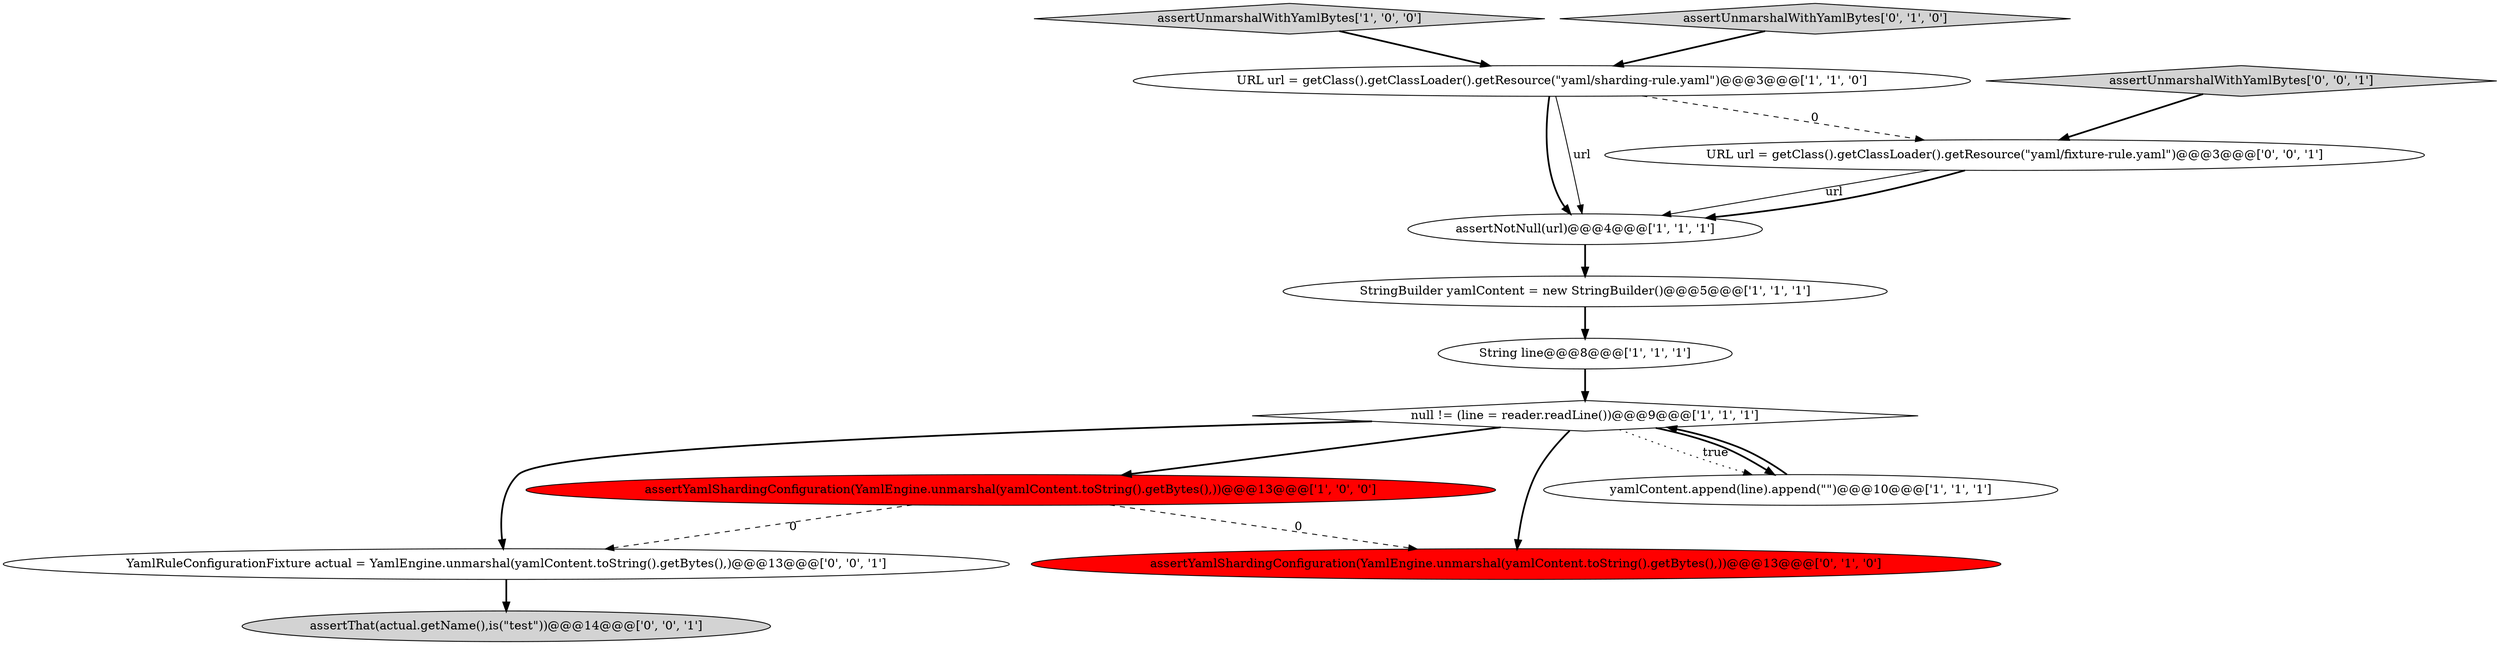 digraph {
12 [style = filled, label = "assertThat(actual.getName(),is(\"test\"))@@@14@@@['0', '0', '1']", fillcolor = lightgray, shape = ellipse image = "AAA0AAABBB3BBB"];
3 [style = filled, label = "assertUnmarshalWithYamlBytes['1', '0', '0']", fillcolor = lightgray, shape = diamond image = "AAA0AAABBB1BBB"];
11 [style = filled, label = "assertUnmarshalWithYamlBytes['0', '0', '1']", fillcolor = lightgray, shape = diamond image = "AAA0AAABBB3BBB"];
13 [style = filled, label = "YamlRuleConfigurationFixture actual = YamlEngine.unmarshal(yamlContent.toString().getBytes(),)@@@13@@@['0', '0', '1']", fillcolor = white, shape = ellipse image = "AAA0AAABBB3BBB"];
1 [style = filled, label = "URL url = getClass().getClassLoader().getResource(\"yaml/sharding-rule.yaml\")@@@3@@@['1', '1', '0']", fillcolor = white, shape = ellipse image = "AAA0AAABBB1BBB"];
0 [style = filled, label = "String line@@@8@@@['1', '1', '1']", fillcolor = white, shape = ellipse image = "AAA0AAABBB1BBB"];
2 [style = filled, label = "null != (line = reader.readLine())@@@9@@@['1', '1', '1']", fillcolor = white, shape = diamond image = "AAA0AAABBB1BBB"];
5 [style = filled, label = "StringBuilder yamlContent = new StringBuilder()@@@5@@@['1', '1', '1']", fillcolor = white, shape = ellipse image = "AAA0AAABBB1BBB"];
8 [style = filled, label = "assertYamlShardingConfiguration(YamlEngine.unmarshal(yamlContent.toString().getBytes(),))@@@13@@@['0', '1', '0']", fillcolor = red, shape = ellipse image = "AAA1AAABBB2BBB"];
9 [style = filled, label = "assertUnmarshalWithYamlBytes['0', '1', '0']", fillcolor = lightgray, shape = diamond image = "AAA0AAABBB2BBB"];
6 [style = filled, label = "yamlContent.append(line).append(\"\")@@@10@@@['1', '1', '1']", fillcolor = white, shape = ellipse image = "AAA0AAABBB1BBB"];
10 [style = filled, label = "URL url = getClass().getClassLoader().getResource(\"yaml/fixture-rule.yaml\")@@@3@@@['0', '0', '1']", fillcolor = white, shape = ellipse image = "AAA0AAABBB3BBB"];
4 [style = filled, label = "assertNotNull(url)@@@4@@@['1', '1', '1']", fillcolor = white, shape = ellipse image = "AAA0AAABBB1BBB"];
7 [style = filled, label = "assertYamlShardingConfiguration(YamlEngine.unmarshal(yamlContent.toString().getBytes(),))@@@13@@@['1', '0', '0']", fillcolor = red, shape = ellipse image = "AAA1AAABBB1BBB"];
10->4 [style = solid, label="url"];
1->4 [style = bold, label=""];
13->12 [style = bold, label=""];
2->7 [style = bold, label=""];
1->10 [style = dashed, label="0"];
7->13 [style = dashed, label="0"];
9->1 [style = bold, label=""];
5->0 [style = bold, label=""];
3->1 [style = bold, label=""];
2->6 [style = dotted, label="true"];
11->10 [style = bold, label=""];
4->5 [style = bold, label=""];
1->4 [style = solid, label="url"];
2->6 [style = bold, label=""];
7->8 [style = dashed, label="0"];
2->8 [style = bold, label=""];
0->2 [style = bold, label=""];
2->13 [style = bold, label=""];
6->2 [style = bold, label=""];
10->4 [style = bold, label=""];
}
